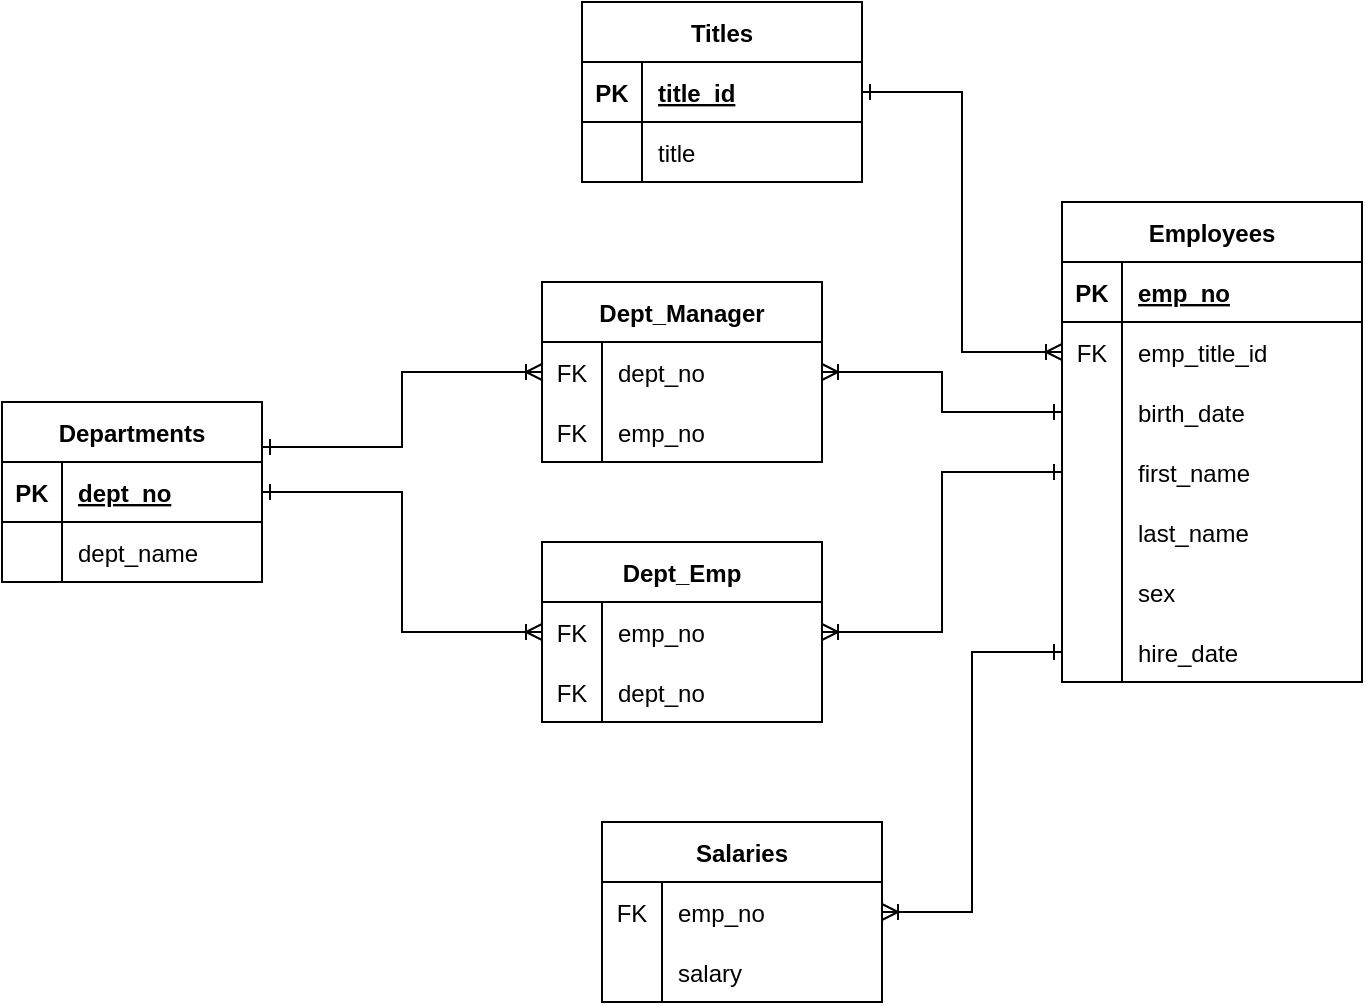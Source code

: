 <mxfile version="20.3.0" type="device"><diagram id="bCv2QVLsTM66PMgm67kY" name="Page-1"><mxGraphModel dx="992" dy="593" grid="1" gridSize="10" guides="1" tooltips="1" connect="1" arrows="1" fold="1" page="1" pageScale="1" pageWidth="850" pageHeight="1100" math="0" shadow="0"><root><mxCell id="0"/><mxCell id="1" parent="0"/><mxCell id="2-Z6vaDmwc4JKF9F49Vz-67" style="edgeStyle=orthogonalEdgeStyle;rounded=0;orthogonalLoop=1;jettySize=auto;html=1;exitX=1;exitY=0.25;exitDx=0;exitDy=0;entryX=0;entryY=0.5;entryDx=0;entryDy=0;endArrow=ERoneToMany;endFill=0;startArrow=ERone;startFill=0;" edge="1" parent="1" source="2-Z6vaDmwc4JKF9F49Vz-1" target="2-Z6vaDmwc4JKF9F49Vz-47"><mxGeometry relative="1" as="geometry"/></mxCell><mxCell id="2-Z6vaDmwc4JKF9F49Vz-1" value="Departments" style="shape=table;startSize=30;container=1;collapsible=1;childLayout=tableLayout;fixedRows=1;rowLines=0;fontStyle=1;align=center;resizeLast=1;" vertex="1" parent="1"><mxGeometry x="110" y="220" width="130" height="90" as="geometry"/></mxCell><mxCell id="2-Z6vaDmwc4JKF9F49Vz-2" value="" style="shape=tableRow;horizontal=0;startSize=0;swimlaneHead=0;swimlaneBody=0;fillColor=none;collapsible=0;dropTarget=0;points=[[0,0.5],[1,0.5]];portConstraint=eastwest;top=0;left=0;right=0;bottom=1;" vertex="1" parent="2-Z6vaDmwc4JKF9F49Vz-1"><mxGeometry y="30" width="130" height="30" as="geometry"/></mxCell><mxCell id="2-Z6vaDmwc4JKF9F49Vz-3" value="PK" style="shape=partialRectangle;connectable=0;fillColor=none;top=0;left=0;bottom=0;right=0;fontStyle=1;overflow=hidden;" vertex="1" parent="2-Z6vaDmwc4JKF9F49Vz-2"><mxGeometry width="30" height="30" as="geometry"><mxRectangle width="30" height="30" as="alternateBounds"/></mxGeometry></mxCell><mxCell id="2-Z6vaDmwc4JKF9F49Vz-4" value="dept_no" style="shape=partialRectangle;connectable=0;fillColor=none;top=0;left=0;bottom=0;right=0;align=left;spacingLeft=6;fontStyle=5;overflow=hidden;" vertex="1" parent="2-Z6vaDmwc4JKF9F49Vz-2"><mxGeometry x="30" width="100" height="30" as="geometry"><mxRectangle width="100" height="30" as="alternateBounds"/></mxGeometry></mxCell><mxCell id="2-Z6vaDmwc4JKF9F49Vz-5" value="" style="shape=tableRow;horizontal=0;startSize=0;swimlaneHead=0;swimlaneBody=0;fillColor=none;collapsible=0;dropTarget=0;points=[[0,0.5],[1,0.5]];portConstraint=eastwest;top=0;left=0;right=0;bottom=0;" vertex="1" parent="2-Z6vaDmwc4JKF9F49Vz-1"><mxGeometry y="60" width="130" height="30" as="geometry"/></mxCell><mxCell id="2-Z6vaDmwc4JKF9F49Vz-6" value="" style="shape=partialRectangle;connectable=0;fillColor=none;top=0;left=0;bottom=0;right=0;editable=1;overflow=hidden;" vertex="1" parent="2-Z6vaDmwc4JKF9F49Vz-5"><mxGeometry width="30" height="30" as="geometry"><mxRectangle width="30" height="30" as="alternateBounds"/></mxGeometry></mxCell><mxCell id="2-Z6vaDmwc4JKF9F49Vz-7" value="dept_name" style="shape=partialRectangle;connectable=0;fillColor=none;top=0;left=0;bottom=0;right=0;align=left;spacingLeft=6;overflow=hidden;" vertex="1" parent="2-Z6vaDmwc4JKF9F49Vz-5"><mxGeometry x="30" width="100" height="30" as="geometry"><mxRectangle width="100" height="30" as="alternateBounds"/></mxGeometry></mxCell><mxCell id="2-Z6vaDmwc4JKF9F49Vz-14" value="Titles" style="shape=table;startSize=30;container=1;collapsible=1;childLayout=tableLayout;fixedRows=1;rowLines=0;fontStyle=1;align=center;resizeLast=1;" vertex="1" parent="1"><mxGeometry x="400" y="20" width="140" height="90" as="geometry"/></mxCell><mxCell id="2-Z6vaDmwc4JKF9F49Vz-15" value="" style="shape=tableRow;horizontal=0;startSize=0;swimlaneHead=0;swimlaneBody=0;fillColor=none;collapsible=0;dropTarget=0;points=[[0,0.5],[1,0.5]];portConstraint=eastwest;top=0;left=0;right=0;bottom=1;" vertex="1" parent="2-Z6vaDmwc4JKF9F49Vz-14"><mxGeometry y="30" width="140" height="30" as="geometry"/></mxCell><mxCell id="2-Z6vaDmwc4JKF9F49Vz-16" value="PK" style="shape=partialRectangle;connectable=0;fillColor=none;top=0;left=0;bottom=0;right=0;fontStyle=1;overflow=hidden;" vertex="1" parent="2-Z6vaDmwc4JKF9F49Vz-15"><mxGeometry width="30" height="30" as="geometry"><mxRectangle width="30" height="30" as="alternateBounds"/></mxGeometry></mxCell><mxCell id="2-Z6vaDmwc4JKF9F49Vz-17" value="title_id" style="shape=partialRectangle;connectable=0;fillColor=none;top=0;left=0;bottom=0;right=0;align=left;spacingLeft=6;fontStyle=5;overflow=hidden;" vertex="1" parent="2-Z6vaDmwc4JKF9F49Vz-15"><mxGeometry x="30" width="110" height="30" as="geometry"><mxRectangle width="110" height="30" as="alternateBounds"/></mxGeometry></mxCell><mxCell id="2-Z6vaDmwc4JKF9F49Vz-18" value="" style="shape=tableRow;horizontal=0;startSize=0;swimlaneHead=0;swimlaneBody=0;fillColor=none;collapsible=0;dropTarget=0;points=[[0,0.5],[1,0.5]];portConstraint=eastwest;top=0;left=0;right=0;bottom=0;" vertex="1" parent="2-Z6vaDmwc4JKF9F49Vz-14"><mxGeometry y="60" width="140" height="30" as="geometry"/></mxCell><mxCell id="2-Z6vaDmwc4JKF9F49Vz-19" value="" style="shape=partialRectangle;connectable=0;fillColor=none;top=0;left=0;bottom=0;right=0;editable=1;overflow=hidden;" vertex="1" parent="2-Z6vaDmwc4JKF9F49Vz-18"><mxGeometry width="30" height="30" as="geometry"><mxRectangle width="30" height="30" as="alternateBounds"/></mxGeometry></mxCell><mxCell id="2-Z6vaDmwc4JKF9F49Vz-20" value="title" style="shape=partialRectangle;connectable=0;fillColor=none;top=0;left=0;bottom=0;right=0;align=left;spacingLeft=6;overflow=hidden;" vertex="1" parent="2-Z6vaDmwc4JKF9F49Vz-18"><mxGeometry x="30" width="110" height="30" as="geometry"><mxRectangle width="110" height="30" as="alternateBounds"/></mxGeometry></mxCell><mxCell id="2-Z6vaDmwc4JKF9F49Vz-21" value="Employees" style="shape=table;startSize=30;container=1;collapsible=1;childLayout=tableLayout;fixedRows=1;rowLines=0;fontStyle=1;align=center;resizeLast=1;" vertex="1" parent="1"><mxGeometry x="640" y="120" width="150" height="240" as="geometry"/></mxCell><mxCell id="2-Z6vaDmwc4JKF9F49Vz-22" value="" style="shape=tableRow;horizontal=0;startSize=0;swimlaneHead=0;swimlaneBody=0;fillColor=none;collapsible=0;dropTarget=0;points=[[0,0.5],[1,0.5]];portConstraint=eastwest;top=0;left=0;right=0;bottom=1;" vertex="1" parent="2-Z6vaDmwc4JKF9F49Vz-21"><mxGeometry y="30" width="150" height="30" as="geometry"/></mxCell><mxCell id="2-Z6vaDmwc4JKF9F49Vz-23" value="PK" style="shape=partialRectangle;connectable=0;fillColor=none;top=0;left=0;bottom=0;right=0;fontStyle=1;overflow=hidden;" vertex="1" parent="2-Z6vaDmwc4JKF9F49Vz-22"><mxGeometry width="30" height="30" as="geometry"><mxRectangle width="30" height="30" as="alternateBounds"/></mxGeometry></mxCell><mxCell id="2-Z6vaDmwc4JKF9F49Vz-24" value="emp_no" style="shape=partialRectangle;connectable=0;fillColor=none;top=0;left=0;bottom=0;right=0;align=left;spacingLeft=6;fontStyle=5;overflow=hidden;" vertex="1" parent="2-Z6vaDmwc4JKF9F49Vz-22"><mxGeometry x="30" width="120" height="30" as="geometry"><mxRectangle width="120" height="30" as="alternateBounds"/></mxGeometry></mxCell><mxCell id="2-Z6vaDmwc4JKF9F49Vz-25" value="" style="shape=tableRow;horizontal=0;startSize=0;swimlaneHead=0;swimlaneBody=0;fillColor=none;collapsible=0;dropTarget=0;points=[[0,0.5],[1,0.5]];portConstraint=eastwest;top=0;left=0;right=0;bottom=0;" vertex="1" parent="2-Z6vaDmwc4JKF9F49Vz-21"><mxGeometry y="60" width="150" height="30" as="geometry"/></mxCell><mxCell id="2-Z6vaDmwc4JKF9F49Vz-26" value="FK" style="shape=partialRectangle;connectable=0;fillColor=none;top=0;left=0;bottom=0;right=0;editable=1;overflow=hidden;" vertex="1" parent="2-Z6vaDmwc4JKF9F49Vz-25"><mxGeometry width="30" height="30" as="geometry"><mxRectangle width="30" height="30" as="alternateBounds"/></mxGeometry></mxCell><mxCell id="2-Z6vaDmwc4JKF9F49Vz-27" value="emp_title_id" style="shape=partialRectangle;connectable=0;fillColor=none;top=0;left=0;bottom=0;right=0;align=left;spacingLeft=6;overflow=hidden;" vertex="1" parent="2-Z6vaDmwc4JKF9F49Vz-25"><mxGeometry x="30" width="120" height="30" as="geometry"><mxRectangle width="120" height="30" as="alternateBounds"/></mxGeometry></mxCell><mxCell id="2-Z6vaDmwc4JKF9F49Vz-28" value="" style="shape=tableRow;horizontal=0;startSize=0;swimlaneHead=0;swimlaneBody=0;fillColor=none;collapsible=0;dropTarget=0;points=[[0,0.5],[1,0.5]];portConstraint=eastwest;top=0;left=0;right=0;bottom=0;" vertex="1" parent="2-Z6vaDmwc4JKF9F49Vz-21"><mxGeometry y="90" width="150" height="30" as="geometry"/></mxCell><mxCell id="2-Z6vaDmwc4JKF9F49Vz-29" value="" style="shape=partialRectangle;connectable=0;fillColor=none;top=0;left=0;bottom=0;right=0;editable=1;overflow=hidden;" vertex="1" parent="2-Z6vaDmwc4JKF9F49Vz-28"><mxGeometry width="30" height="30" as="geometry"><mxRectangle width="30" height="30" as="alternateBounds"/></mxGeometry></mxCell><mxCell id="2-Z6vaDmwc4JKF9F49Vz-30" value="birth_date" style="shape=partialRectangle;connectable=0;fillColor=none;top=0;left=0;bottom=0;right=0;align=left;spacingLeft=6;overflow=hidden;" vertex="1" parent="2-Z6vaDmwc4JKF9F49Vz-28"><mxGeometry x="30" width="120" height="30" as="geometry"><mxRectangle width="120" height="30" as="alternateBounds"/></mxGeometry></mxCell><mxCell id="2-Z6vaDmwc4JKF9F49Vz-31" value="" style="shape=tableRow;horizontal=0;startSize=0;swimlaneHead=0;swimlaneBody=0;fillColor=none;collapsible=0;dropTarget=0;points=[[0,0.5],[1,0.5]];portConstraint=eastwest;top=0;left=0;right=0;bottom=0;" vertex="1" parent="2-Z6vaDmwc4JKF9F49Vz-21"><mxGeometry y="120" width="150" height="30" as="geometry"/></mxCell><mxCell id="2-Z6vaDmwc4JKF9F49Vz-32" value="" style="shape=partialRectangle;connectable=0;fillColor=none;top=0;left=0;bottom=0;right=0;editable=1;overflow=hidden;" vertex="1" parent="2-Z6vaDmwc4JKF9F49Vz-31"><mxGeometry width="30" height="30" as="geometry"><mxRectangle width="30" height="30" as="alternateBounds"/></mxGeometry></mxCell><mxCell id="2-Z6vaDmwc4JKF9F49Vz-33" value="first_name" style="shape=partialRectangle;connectable=0;fillColor=none;top=0;left=0;bottom=0;right=0;align=left;spacingLeft=6;overflow=hidden;" vertex="1" parent="2-Z6vaDmwc4JKF9F49Vz-31"><mxGeometry x="30" width="120" height="30" as="geometry"><mxRectangle width="120" height="30" as="alternateBounds"/></mxGeometry></mxCell><mxCell id="2-Z6vaDmwc4JKF9F49Vz-34" value="" style="shape=tableRow;horizontal=0;startSize=0;swimlaneHead=0;swimlaneBody=0;fillColor=none;collapsible=0;dropTarget=0;points=[[0,0.5],[1,0.5]];portConstraint=eastwest;top=0;left=0;right=0;bottom=0;" vertex="1" parent="2-Z6vaDmwc4JKF9F49Vz-21"><mxGeometry y="150" width="150" height="30" as="geometry"/></mxCell><mxCell id="2-Z6vaDmwc4JKF9F49Vz-35" value="" style="shape=partialRectangle;connectable=0;fillColor=none;top=0;left=0;bottom=0;right=0;editable=1;overflow=hidden;" vertex="1" parent="2-Z6vaDmwc4JKF9F49Vz-34"><mxGeometry width="30" height="30" as="geometry"><mxRectangle width="30" height="30" as="alternateBounds"/></mxGeometry></mxCell><mxCell id="2-Z6vaDmwc4JKF9F49Vz-36" value="last_name" style="shape=partialRectangle;connectable=0;fillColor=none;top=0;left=0;bottom=0;right=0;align=left;spacingLeft=6;overflow=hidden;" vertex="1" parent="2-Z6vaDmwc4JKF9F49Vz-34"><mxGeometry x="30" width="120" height="30" as="geometry"><mxRectangle width="120" height="30" as="alternateBounds"/></mxGeometry></mxCell><mxCell id="2-Z6vaDmwc4JKF9F49Vz-37" value="" style="shape=tableRow;horizontal=0;startSize=0;swimlaneHead=0;swimlaneBody=0;fillColor=none;collapsible=0;dropTarget=0;points=[[0,0.5],[1,0.5]];portConstraint=eastwest;top=0;left=0;right=0;bottom=0;" vertex="1" parent="2-Z6vaDmwc4JKF9F49Vz-21"><mxGeometry y="180" width="150" height="30" as="geometry"/></mxCell><mxCell id="2-Z6vaDmwc4JKF9F49Vz-38" value="" style="shape=partialRectangle;connectable=0;fillColor=none;top=0;left=0;bottom=0;right=0;editable=1;overflow=hidden;" vertex="1" parent="2-Z6vaDmwc4JKF9F49Vz-37"><mxGeometry width="30" height="30" as="geometry"><mxRectangle width="30" height="30" as="alternateBounds"/></mxGeometry></mxCell><mxCell id="2-Z6vaDmwc4JKF9F49Vz-39" value="sex" style="shape=partialRectangle;connectable=0;fillColor=none;top=0;left=0;bottom=0;right=0;align=left;spacingLeft=6;overflow=hidden;" vertex="1" parent="2-Z6vaDmwc4JKF9F49Vz-37"><mxGeometry x="30" width="120" height="30" as="geometry"><mxRectangle width="120" height="30" as="alternateBounds"/></mxGeometry></mxCell><mxCell id="2-Z6vaDmwc4JKF9F49Vz-40" value="" style="shape=tableRow;horizontal=0;startSize=0;swimlaneHead=0;swimlaneBody=0;fillColor=none;collapsible=0;dropTarget=0;points=[[0,0.5],[1,0.5]];portConstraint=eastwest;top=0;left=0;right=0;bottom=0;" vertex="1" parent="2-Z6vaDmwc4JKF9F49Vz-21"><mxGeometry y="210" width="150" height="30" as="geometry"/></mxCell><mxCell id="2-Z6vaDmwc4JKF9F49Vz-41" value="" style="shape=partialRectangle;connectable=0;fillColor=none;top=0;left=0;bottom=0;right=0;editable=1;overflow=hidden;" vertex="1" parent="2-Z6vaDmwc4JKF9F49Vz-40"><mxGeometry width="30" height="30" as="geometry"><mxRectangle width="30" height="30" as="alternateBounds"/></mxGeometry></mxCell><mxCell id="2-Z6vaDmwc4JKF9F49Vz-42" value="hire_date" style="shape=partialRectangle;connectable=0;fillColor=none;top=0;left=0;bottom=0;right=0;align=left;spacingLeft=6;overflow=hidden;" vertex="1" parent="2-Z6vaDmwc4JKF9F49Vz-40"><mxGeometry x="30" width="120" height="30" as="geometry"><mxRectangle width="120" height="30" as="alternateBounds"/></mxGeometry></mxCell><mxCell id="2-Z6vaDmwc4JKF9F49Vz-43" value="Dept_Manager" style="shape=table;startSize=30;container=1;collapsible=1;childLayout=tableLayout;fixedRows=1;rowLines=0;fontStyle=1;align=center;resizeLast=1;" vertex="1" parent="1"><mxGeometry x="380" y="160" width="140" height="90" as="geometry"/></mxCell><mxCell id="2-Z6vaDmwc4JKF9F49Vz-47" value="" style="shape=tableRow;horizontal=0;startSize=0;swimlaneHead=0;swimlaneBody=0;fillColor=none;collapsible=0;dropTarget=0;points=[[0,0.5],[1,0.5]];portConstraint=eastwest;top=0;left=0;right=0;bottom=0;" vertex="1" parent="2-Z6vaDmwc4JKF9F49Vz-43"><mxGeometry y="30" width="140" height="30" as="geometry"/></mxCell><mxCell id="2-Z6vaDmwc4JKF9F49Vz-48" value="FK" style="shape=partialRectangle;connectable=0;fillColor=none;top=0;left=0;bottom=0;right=0;editable=1;overflow=hidden;" vertex="1" parent="2-Z6vaDmwc4JKF9F49Vz-47"><mxGeometry width="30" height="30" as="geometry"><mxRectangle width="30" height="30" as="alternateBounds"/></mxGeometry></mxCell><mxCell id="2-Z6vaDmwc4JKF9F49Vz-49" value="dept_no" style="shape=partialRectangle;connectable=0;fillColor=none;top=0;left=0;bottom=0;right=0;align=left;spacingLeft=6;overflow=hidden;" vertex="1" parent="2-Z6vaDmwc4JKF9F49Vz-47"><mxGeometry x="30" width="110" height="30" as="geometry"><mxRectangle width="110" height="30" as="alternateBounds"/></mxGeometry></mxCell><mxCell id="2-Z6vaDmwc4JKF9F49Vz-50" value="" style="shape=tableRow;horizontal=0;startSize=0;swimlaneHead=0;swimlaneBody=0;fillColor=none;collapsible=0;dropTarget=0;points=[[0,0.5],[1,0.5]];portConstraint=eastwest;top=0;left=0;right=0;bottom=0;" vertex="1" parent="2-Z6vaDmwc4JKF9F49Vz-43"><mxGeometry y="60" width="140" height="30" as="geometry"/></mxCell><mxCell id="2-Z6vaDmwc4JKF9F49Vz-51" value="FK" style="shape=partialRectangle;connectable=0;fillColor=none;top=0;left=0;bottom=0;right=0;editable=1;overflow=hidden;" vertex="1" parent="2-Z6vaDmwc4JKF9F49Vz-50"><mxGeometry width="30" height="30" as="geometry"><mxRectangle width="30" height="30" as="alternateBounds"/></mxGeometry></mxCell><mxCell id="2-Z6vaDmwc4JKF9F49Vz-52" value="emp_no" style="shape=partialRectangle;connectable=0;fillColor=none;top=0;left=0;bottom=0;right=0;align=left;spacingLeft=6;overflow=hidden;" vertex="1" parent="2-Z6vaDmwc4JKF9F49Vz-50"><mxGeometry x="30" width="110" height="30" as="geometry"><mxRectangle width="110" height="30" as="alternateBounds"/></mxGeometry></mxCell><mxCell id="2-Z6vaDmwc4JKF9F49Vz-53" value="Dept_Emp" style="shape=table;startSize=30;container=1;collapsible=1;childLayout=tableLayout;fixedRows=1;rowLines=0;fontStyle=1;align=center;resizeLast=1;" vertex="1" parent="1"><mxGeometry x="380" y="290" width="140" height="90" as="geometry"/></mxCell><mxCell id="2-Z6vaDmwc4JKF9F49Vz-57" value="" style="shape=tableRow;horizontal=0;startSize=0;swimlaneHead=0;swimlaneBody=0;fillColor=none;collapsible=0;dropTarget=0;points=[[0,0.5],[1,0.5]];portConstraint=eastwest;top=0;left=0;right=0;bottom=0;" vertex="1" parent="2-Z6vaDmwc4JKF9F49Vz-53"><mxGeometry y="30" width="140" height="30" as="geometry"/></mxCell><mxCell id="2-Z6vaDmwc4JKF9F49Vz-58" value="FK" style="shape=partialRectangle;connectable=0;fillColor=none;top=0;left=0;bottom=0;right=0;editable=1;overflow=hidden;" vertex="1" parent="2-Z6vaDmwc4JKF9F49Vz-57"><mxGeometry width="30" height="30" as="geometry"><mxRectangle width="30" height="30" as="alternateBounds"/></mxGeometry></mxCell><mxCell id="2-Z6vaDmwc4JKF9F49Vz-59" value="emp_no" style="shape=partialRectangle;connectable=0;fillColor=none;top=0;left=0;bottom=0;right=0;align=left;spacingLeft=6;overflow=hidden;" vertex="1" parent="2-Z6vaDmwc4JKF9F49Vz-57"><mxGeometry x="30" width="110" height="30" as="geometry"><mxRectangle width="110" height="30" as="alternateBounds"/></mxGeometry></mxCell><mxCell id="2-Z6vaDmwc4JKF9F49Vz-54" value="" style="shape=tableRow;horizontal=0;startSize=0;swimlaneHead=0;swimlaneBody=0;fillColor=none;collapsible=0;dropTarget=0;points=[[0,0.5],[1,0.5]];portConstraint=eastwest;top=0;left=0;right=0;bottom=0;" vertex="1" parent="2-Z6vaDmwc4JKF9F49Vz-53"><mxGeometry y="60" width="140" height="30" as="geometry"/></mxCell><mxCell id="2-Z6vaDmwc4JKF9F49Vz-55" value="FK" style="shape=partialRectangle;connectable=0;fillColor=none;top=0;left=0;bottom=0;right=0;editable=1;overflow=hidden;" vertex="1" parent="2-Z6vaDmwc4JKF9F49Vz-54"><mxGeometry width="30" height="30" as="geometry"><mxRectangle width="30" height="30" as="alternateBounds"/></mxGeometry></mxCell><mxCell id="2-Z6vaDmwc4JKF9F49Vz-56" value="dept_no" style="shape=partialRectangle;connectable=0;fillColor=none;top=0;left=0;bottom=0;right=0;align=left;spacingLeft=6;overflow=hidden;" vertex="1" parent="2-Z6vaDmwc4JKF9F49Vz-54"><mxGeometry x="30" width="110" height="30" as="geometry"><mxRectangle width="110" height="30" as="alternateBounds"/></mxGeometry></mxCell><mxCell id="2-Z6vaDmwc4JKF9F49Vz-60" value="Salaries" style="shape=table;startSize=30;container=1;collapsible=1;childLayout=tableLayout;fixedRows=1;rowLines=0;fontStyle=1;align=center;resizeLast=1;" vertex="1" parent="1"><mxGeometry x="410" y="430" width="140" height="90" as="geometry"/></mxCell><mxCell id="2-Z6vaDmwc4JKF9F49Vz-61" value="" style="shape=tableRow;horizontal=0;startSize=0;swimlaneHead=0;swimlaneBody=0;fillColor=none;collapsible=0;dropTarget=0;points=[[0,0.5],[1,0.5]];portConstraint=eastwest;top=0;left=0;right=0;bottom=0;" vertex="1" parent="2-Z6vaDmwc4JKF9F49Vz-60"><mxGeometry y="30" width="140" height="30" as="geometry"/></mxCell><mxCell id="2-Z6vaDmwc4JKF9F49Vz-62" value="FK" style="shape=partialRectangle;connectable=0;fillColor=none;top=0;left=0;bottom=0;right=0;editable=1;overflow=hidden;" vertex="1" parent="2-Z6vaDmwc4JKF9F49Vz-61"><mxGeometry width="30" height="30" as="geometry"><mxRectangle width="30" height="30" as="alternateBounds"/></mxGeometry></mxCell><mxCell id="2-Z6vaDmwc4JKF9F49Vz-63" value="emp_no" style="shape=partialRectangle;connectable=0;fillColor=none;top=0;left=0;bottom=0;right=0;align=left;spacingLeft=6;overflow=hidden;" vertex="1" parent="2-Z6vaDmwc4JKF9F49Vz-61"><mxGeometry x="30" width="110" height="30" as="geometry"><mxRectangle width="110" height="30" as="alternateBounds"/></mxGeometry></mxCell><mxCell id="2-Z6vaDmwc4JKF9F49Vz-64" value="" style="shape=tableRow;horizontal=0;startSize=0;swimlaneHead=0;swimlaneBody=0;fillColor=none;collapsible=0;dropTarget=0;points=[[0,0.5],[1,0.5]];portConstraint=eastwest;top=0;left=0;right=0;bottom=0;" vertex="1" parent="2-Z6vaDmwc4JKF9F49Vz-60"><mxGeometry y="60" width="140" height="30" as="geometry"/></mxCell><mxCell id="2-Z6vaDmwc4JKF9F49Vz-65" value="" style="shape=partialRectangle;connectable=0;fillColor=none;top=0;left=0;bottom=0;right=0;editable=1;overflow=hidden;" vertex="1" parent="2-Z6vaDmwc4JKF9F49Vz-64"><mxGeometry width="30" height="30" as="geometry"><mxRectangle width="30" height="30" as="alternateBounds"/></mxGeometry></mxCell><mxCell id="2-Z6vaDmwc4JKF9F49Vz-66" value="salary" style="shape=partialRectangle;connectable=0;fillColor=none;top=0;left=0;bottom=0;right=0;align=left;spacingLeft=6;overflow=hidden;" vertex="1" parent="2-Z6vaDmwc4JKF9F49Vz-64"><mxGeometry x="30" width="110" height="30" as="geometry"><mxRectangle width="110" height="30" as="alternateBounds"/></mxGeometry></mxCell><mxCell id="2-Z6vaDmwc4JKF9F49Vz-68" style="edgeStyle=orthogonalEdgeStyle;rounded=0;orthogonalLoop=1;jettySize=auto;html=1;exitX=1;exitY=0.5;exitDx=0;exitDy=0;entryX=0;entryY=0.5;entryDx=0;entryDy=0;startArrow=ERone;startFill=0;endArrow=ERoneToMany;endFill=0;" edge="1" parent="1" source="2-Z6vaDmwc4JKF9F49Vz-2" target="2-Z6vaDmwc4JKF9F49Vz-57"><mxGeometry relative="1" as="geometry"/></mxCell><mxCell id="2-Z6vaDmwc4JKF9F49Vz-69" style="edgeStyle=orthogonalEdgeStyle;rounded=0;orthogonalLoop=1;jettySize=auto;html=1;exitX=0;exitY=0.5;exitDx=0;exitDy=0;entryX=1;entryY=0.5;entryDx=0;entryDy=0;startArrow=ERone;startFill=0;endArrow=ERoneToMany;endFill=0;" edge="1" parent="1" source="2-Z6vaDmwc4JKF9F49Vz-28" target="2-Z6vaDmwc4JKF9F49Vz-47"><mxGeometry relative="1" as="geometry"/></mxCell><mxCell id="2-Z6vaDmwc4JKF9F49Vz-70" style="edgeStyle=orthogonalEdgeStyle;rounded=0;orthogonalLoop=1;jettySize=auto;html=1;exitX=0;exitY=0.5;exitDx=0;exitDy=0;entryX=1;entryY=0.5;entryDx=0;entryDy=0;startArrow=ERone;startFill=0;endArrow=ERoneToMany;endFill=0;" edge="1" parent="1" source="2-Z6vaDmwc4JKF9F49Vz-31" target="2-Z6vaDmwc4JKF9F49Vz-57"><mxGeometry relative="1" as="geometry"/></mxCell><mxCell id="2-Z6vaDmwc4JKF9F49Vz-71" style="edgeStyle=orthogonalEdgeStyle;rounded=0;orthogonalLoop=1;jettySize=auto;html=1;exitX=0;exitY=0.5;exitDx=0;exitDy=0;startArrow=ERone;startFill=0;endArrow=ERoneToMany;endFill=0;" edge="1" parent="1" source="2-Z6vaDmwc4JKF9F49Vz-40" target="2-Z6vaDmwc4JKF9F49Vz-61"><mxGeometry relative="1" as="geometry"/></mxCell><mxCell id="2-Z6vaDmwc4JKF9F49Vz-73" style="edgeStyle=orthogonalEdgeStyle;rounded=0;orthogonalLoop=1;jettySize=auto;html=1;exitX=1;exitY=0.5;exitDx=0;exitDy=0;entryX=0;entryY=0.5;entryDx=0;entryDy=0;startArrow=ERone;startFill=0;endArrow=ERoneToMany;endFill=0;" edge="1" parent="1" source="2-Z6vaDmwc4JKF9F49Vz-15" target="2-Z6vaDmwc4JKF9F49Vz-25"><mxGeometry relative="1" as="geometry"/></mxCell></root></mxGraphModel></diagram></mxfile>